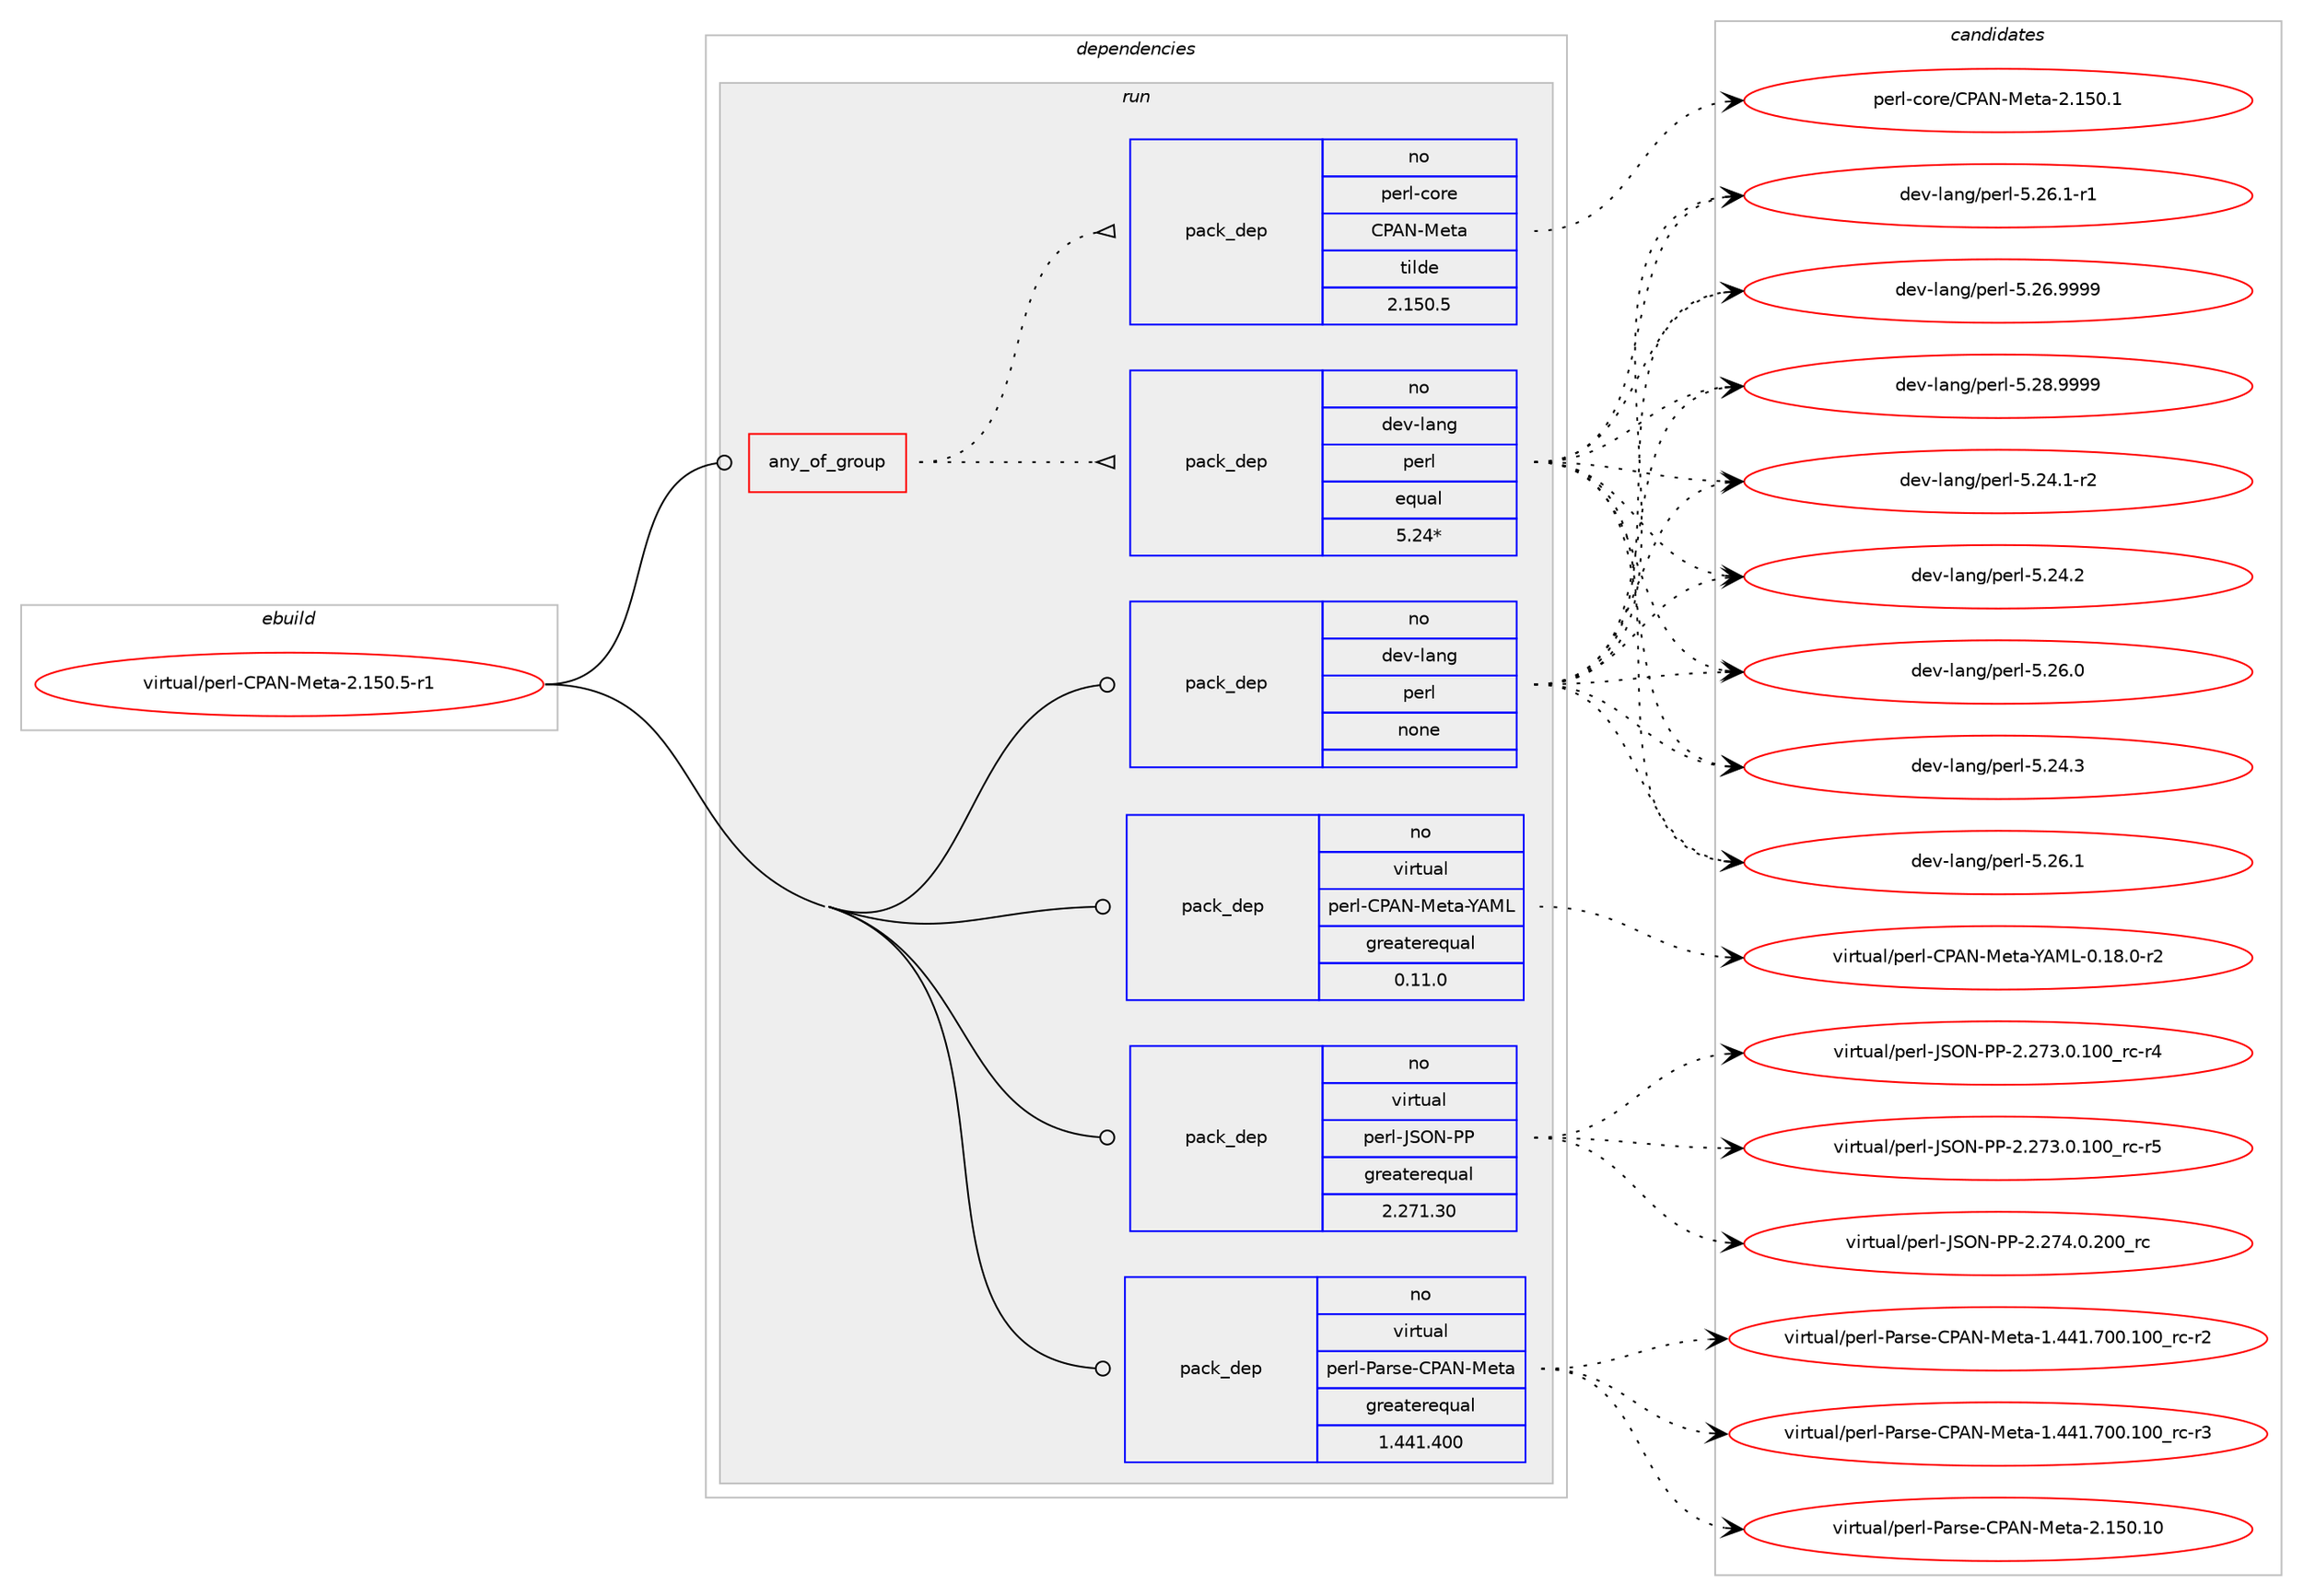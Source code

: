 digraph prolog {

# *************
# Graph options
# *************

newrank=true;
concentrate=true;
compound=true;
graph [rankdir=LR,fontname=Helvetica,fontsize=10,ranksep=1.5];#, ranksep=2.5, nodesep=0.2];
edge  [arrowhead=vee];
node  [fontname=Helvetica,fontsize=10];

# **********
# The ebuild
# **********

subgraph cluster_leftcol {
color=gray;
rank=same;
label=<<i>ebuild</i>>;
id [label="virtual/perl-CPAN-Meta-2.150.5-r1", color=red, width=4, href="../virtual/perl-CPAN-Meta-2.150.5-r1.svg"];
}

# ****************
# The dependencies
# ****************

subgraph cluster_midcol {
color=gray;
label=<<i>dependencies</i>>;
subgraph cluster_compile {
fillcolor="#eeeeee";
style=filled;
label=<<i>compile</i>>;
}
subgraph cluster_compileandrun {
fillcolor="#eeeeee";
style=filled;
label=<<i>compile and run</i>>;
}
subgraph cluster_run {
fillcolor="#eeeeee";
style=filled;
label=<<i>run</i>>;
subgraph any42 {
dependency5296 [label=<<TABLE BORDER="0" CELLBORDER="1" CELLSPACING="0" CELLPADDING="4"><TR><TD CELLPADDING="10">any_of_group</TD></TR></TABLE>>, shape=none, color=red];subgraph pack4756 {
dependency5297 [label=<<TABLE BORDER="0" CELLBORDER="1" CELLSPACING="0" CELLPADDING="4" WIDTH="220"><TR><TD ROWSPAN="6" CELLPADDING="30">pack_dep</TD></TR><TR><TD WIDTH="110">no</TD></TR><TR><TD>dev-lang</TD></TR><TR><TD>perl</TD></TR><TR><TD>equal</TD></TR><TR><TD>5.24*</TD></TR></TABLE>>, shape=none, color=blue];
}
dependency5296:e -> dependency5297:w [weight=20,style="dotted",arrowhead="oinv"];
subgraph pack4757 {
dependency5298 [label=<<TABLE BORDER="0" CELLBORDER="1" CELLSPACING="0" CELLPADDING="4" WIDTH="220"><TR><TD ROWSPAN="6" CELLPADDING="30">pack_dep</TD></TR><TR><TD WIDTH="110">no</TD></TR><TR><TD>perl-core</TD></TR><TR><TD>CPAN-Meta</TD></TR><TR><TD>tilde</TD></TR><TR><TD>2.150.5</TD></TR></TABLE>>, shape=none, color=blue];
}
dependency5296:e -> dependency5298:w [weight=20,style="dotted",arrowhead="oinv"];
}
id:e -> dependency5296:w [weight=20,style="solid",arrowhead="odot"];
subgraph pack4758 {
dependency5299 [label=<<TABLE BORDER="0" CELLBORDER="1" CELLSPACING="0" CELLPADDING="4" WIDTH="220"><TR><TD ROWSPAN="6" CELLPADDING="30">pack_dep</TD></TR><TR><TD WIDTH="110">no</TD></TR><TR><TD>dev-lang</TD></TR><TR><TD>perl</TD></TR><TR><TD>none</TD></TR><TR><TD></TD></TR></TABLE>>, shape=none, color=blue];
}
id:e -> dependency5299:w [weight=20,style="solid",arrowhead="odot"];
subgraph pack4759 {
dependency5300 [label=<<TABLE BORDER="0" CELLBORDER="1" CELLSPACING="0" CELLPADDING="4" WIDTH="220"><TR><TD ROWSPAN="6" CELLPADDING="30">pack_dep</TD></TR><TR><TD WIDTH="110">no</TD></TR><TR><TD>virtual</TD></TR><TR><TD>perl-CPAN-Meta-YAML</TD></TR><TR><TD>greaterequal</TD></TR><TR><TD>0.11.0</TD></TR></TABLE>>, shape=none, color=blue];
}
id:e -> dependency5300:w [weight=20,style="solid",arrowhead="odot"];
subgraph pack4760 {
dependency5301 [label=<<TABLE BORDER="0" CELLBORDER="1" CELLSPACING="0" CELLPADDING="4" WIDTH="220"><TR><TD ROWSPAN="6" CELLPADDING="30">pack_dep</TD></TR><TR><TD WIDTH="110">no</TD></TR><TR><TD>virtual</TD></TR><TR><TD>perl-JSON-PP</TD></TR><TR><TD>greaterequal</TD></TR><TR><TD>2.271.30</TD></TR></TABLE>>, shape=none, color=blue];
}
id:e -> dependency5301:w [weight=20,style="solid",arrowhead="odot"];
subgraph pack4761 {
dependency5302 [label=<<TABLE BORDER="0" CELLBORDER="1" CELLSPACING="0" CELLPADDING="4" WIDTH="220"><TR><TD ROWSPAN="6" CELLPADDING="30">pack_dep</TD></TR><TR><TD WIDTH="110">no</TD></TR><TR><TD>virtual</TD></TR><TR><TD>perl-Parse-CPAN-Meta</TD></TR><TR><TD>greaterequal</TD></TR><TR><TD>1.441.400</TD></TR></TABLE>>, shape=none, color=blue];
}
id:e -> dependency5302:w [weight=20,style="solid",arrowhead="odot"];
}
}

# **************
# The candidates
# **************

subgraph cluster_choices {
rank=same;
color=gray;
label=<<i>candidates</i>>;

subgraph choice4756 {
color=black;
nodesep=1;
choice100101118451089711010347112101114108455346505246494511450 [label="dev-lang/perl-5.24.1-r2", color=red, width=4,href="../dev-lang/perl-5.24.1-r2.svg"];
choice10010111845108971101034711210111410845534650524650 [label="dev-lang/perl-5.24.2", color=red, width=4,href="../dev-lang/perl-5.24.2.svg"];
choice10010111845108971101034711210111410845534650544648 [label="dev-lang/perl-5.26.0", color=red, width=4,href="../dev-lang/perl-5.26.0.svg"];
choice10010111845108971101034711210111410845534650524651 [label="dev-lang/perl-5.24.3", color=red, width=4,href="../dev-lang/perl-5.24.3.svg"];
choice10010111845108971101034711210111410845534650544649 [label="dev-lang/perl-5.26.1", color=red, width=4,href="../dev-lang/perl-5.26.1.svg"];
choice100101118451089711010347112101114108455346505446494511449 [label="dev-lang/perl-5.26.1-r1", color=red, width=4,href="../dev-lang/perl-5.26.1-r1.svg"];
choice10010111845108971101034711210111410845534650544657575757 [label="dev-lang/perl-5.26.9999", color=red, width=4,href="../dev-lang/perl-5.26.9999.svg"];
choice10010111845108971101034711210111410845534650564657575757 [label="dev-lang/perl-5.28.9999", color=red, width=4,href="../dev-lang/perl-5.28.9999.svg"];
dependency5297:e -> choice100101118451089711010347112101114108455346505246494511450:w [style=dotted,weight="100"];
dependency5297:e -> choice10010111845108971101034711210111410845534650524650:w [style=dotted,weight="100"];
dependency5297:e -> choice10010111845108971101034711210111410845534650544648:w [style=dotted,weight="100"];
dependency5297:e -> choice10010111845108971101034711210111410845534650524651:w [style=dotted,weight="100"];
dependency5297:e -> choice10010111845108971101034711210111410845534650544649:w [style=dotted,weight="100"];
dependency5297:e -> choice100101118451089711010347112101114108455346505446494511449:w [style=dotted,weight="100"];
dependency5297:e -> choice10010111845108971101034711210111410845534650544657575757:w [style=dotted,weight="100"];
dependency5297:e -> choice10010111845108971101034711210111410845534650564657575757:w [style=dotted,weight="100"];
}
subgraph choice4757 {
color=black;
nodesep=1;
choice112101114108459911111410147678065784577101116974550464953484649 [label="perl-core/CPAN-Meta-2.150.1", color=red, width=4,href="../perl-core/CPAN-Meta-2.150.1.svg"];
dependency5298:e -> choice112101114108459911111410147678065784577101116974550464953484649:w [style=dotted,weight="100"];
}
subgraph choice4758 {
color=black;
nodesep=1;
choice100101118451089711010347112101114108455346505246494511450 [label="dev-lang/perl-5.24.1-r2", color=red, width=4,href="../dev-lang/perl-5.24.1-r2.svg"];
choice10010111845108971101034711210111410845534650524650 [label="dev-lang/perl-5.24.2", color=red, width=4,href="../dev-lang/perl-5.24.2.svg"];
choice10010111845108971101034711210111410845534650544648 [label="dev-lang/perl-5.26.0", color=red, width=4,href="../dev-lang/perl-5.26.0.svg"];
choice10010111845108971101034711210111410845534650524651 [label="dev-lang/perl-5.24.3", color=red, width=4,href="../dev-lang/perl-5.24.3.svg"];
choice10010111845108971101034711210111410845534650544649 [label="dev-lang/perl-5.26.1", color=red, width=4,href="../dev-lang/perl-5.26.1.svg"];
choice100101118451089711010347112101114108455346505446494511449 [label="dev-lang/perl-5.26.1-r1", color=red, width=4,href="../dev-lang/perl-5.26.1-r1.svg"];
choice10010111845108971101034711210111410845534650544657575757 [label="dev-lang/perl-5.26.9999", color=red, width=4,href="../dev-lang/perl-5.26.9999.svg"];
choice10010111845108971101034711210111410845534650564657575757 [label="dev-lang/perl-5.28.9999", color=red, width=4,href="../dev-lang/perl-5.28.9999.svg"];
dependency5299:e -> choice100101118451089711010347112101114108455346505246494511450:w [style=dotted,weight="100"];
dependency5299:e -> choice10010111845108971101034711210111410845534650524650:w [style=dotted,weight="100"];
dependency5299:e -> choice10010111845108971101034711210111410845534650544648:w [style=dotted,weight="100"];
dependency5299:e -> choice10010111845108971101034711210111410845534650524651:w [style=dotted,weight="100"];
dependency5299:e -> choice10010111845108971101034711210111410845534650544649:w [style=dotted,weight="100"];
dependency5299:e -> choice100101118451089711010347112101114108455346505446494511449:w [style=dotted,weight="100"];
dependency5299:e -> choice10010111845108971101034711210111410845534650544657575757:w [style=dotted,weight="100"];
dependency5299:e -> choice10010111845108971101034711210111410845534650564657575757:w [style=dotted,weight="100"];
}
subgraph choice4759 {
color=black;
nodesep=1;
choice118105114116117971084711210111410845678065784577101116974589657776454846495646484511450 [label="virtual/perl-CPAN-Meta-YAML-0.18.0-r2", color=red, width=4,href="../virtual/perl-CPAN-Meta-YAML-0.18.0-r2.svg"];
dependency5300:e -> choice118105114116117971084711210111410845678065784577101116974589657776454846495646484511450:w [style=dotted,weight="100"];
}
subgraph choice4760 {
color=black;
nodesep=1;
choice1181051141161179710847112101114108457483797845808045504650555146484649484895114994511452 [label="virtual/perl-JSON-PP-2.273.0.100_rc-r4", color=red, width=4,href="../virtual/perl-JSON-PP-2.273.0.100_rc-r4.svg"];
choice1181051141161179710847112101114108457483797845808045504650555146484649484895114994511453 [label="virtual/perl-JSON-PP-2.273.0.100_rc-r5", color=red, width=4,href="../virtual/perl-JSON-PP-2.273.0.100_rc-r5.svg"];
choice118105114116117971084711210111410845748379784580804550465055524648465048489511499 [label="virtual/perl-JSON-PP-2.274.0.200_rc", color=red, width=4,href="../virtual/perl-JSON-PP-2.274.0.200_rc.svg"];
dependency5301:e -> choice1181051141161179710847112101114108457483797845808045504650555146484649484895114994511452:w [style=dotted,weight="100"];
dependency5301:e -> choice1181051141161179710847112101114108457483797845808045504650555146484649484895114994511453:w [style=dotted,weight="100"];
dependency5301:e -> choice118105114116117971084711210111410845748379784580804550465055524648465048489511499:w [style=dotted,weight="100"];
}
subgraph choice4761 {
color=black;
nodesep=1;
choice11810511411611797108471121011141084580971141151014567806578457710111697454946525249465548484649484895114994511450 [label="virtual/perl-Parse-CPAN-Meta-1.441.700.100_rc-r2", color=red, width=4,href="../virtual/perl-Parse-CPAN-Meta-1.441.700.100_rc-r2.svg"];
choice11810511411611797108471121011141084580971141151014567806578457710111697454946525249465548484649484895114994511451 [label="virtual/perl-Parse-CPAN-Meta-1.441.700.100_rc-r3", color=red, width=4,href="../virtual/perl-Parse-CPAN-Meta-1.441.700.100_rc-r3.svg"];
choice11810511411611797108471121011141084580971141151014567806578457710111697455046495348464948 [label="virtual/perl-Parse-CPAN-Meta-2.150.10", color=red, width=4,href="../virtual/perl-Parse-CPAN-Meta-2.150.10.svg"];
dependency5302:e -> choice11810511411611797108471121011141084580971141151014567806578457710111697454946525249465548484649484895114994511450:w [style=dotted,weight="100"];
dependency5302:e -> choice11810511411611797108471121011141084580971141151014567806578457710111697454946525249465548484649484895114994511451:w [style=dotted,weight="100"];
dependency5302:e -> choice11810511411611797108471121011141084580971141151014567806578457710111697455046495348464948:w [style=dotted,weight="100"];
}
}

}
